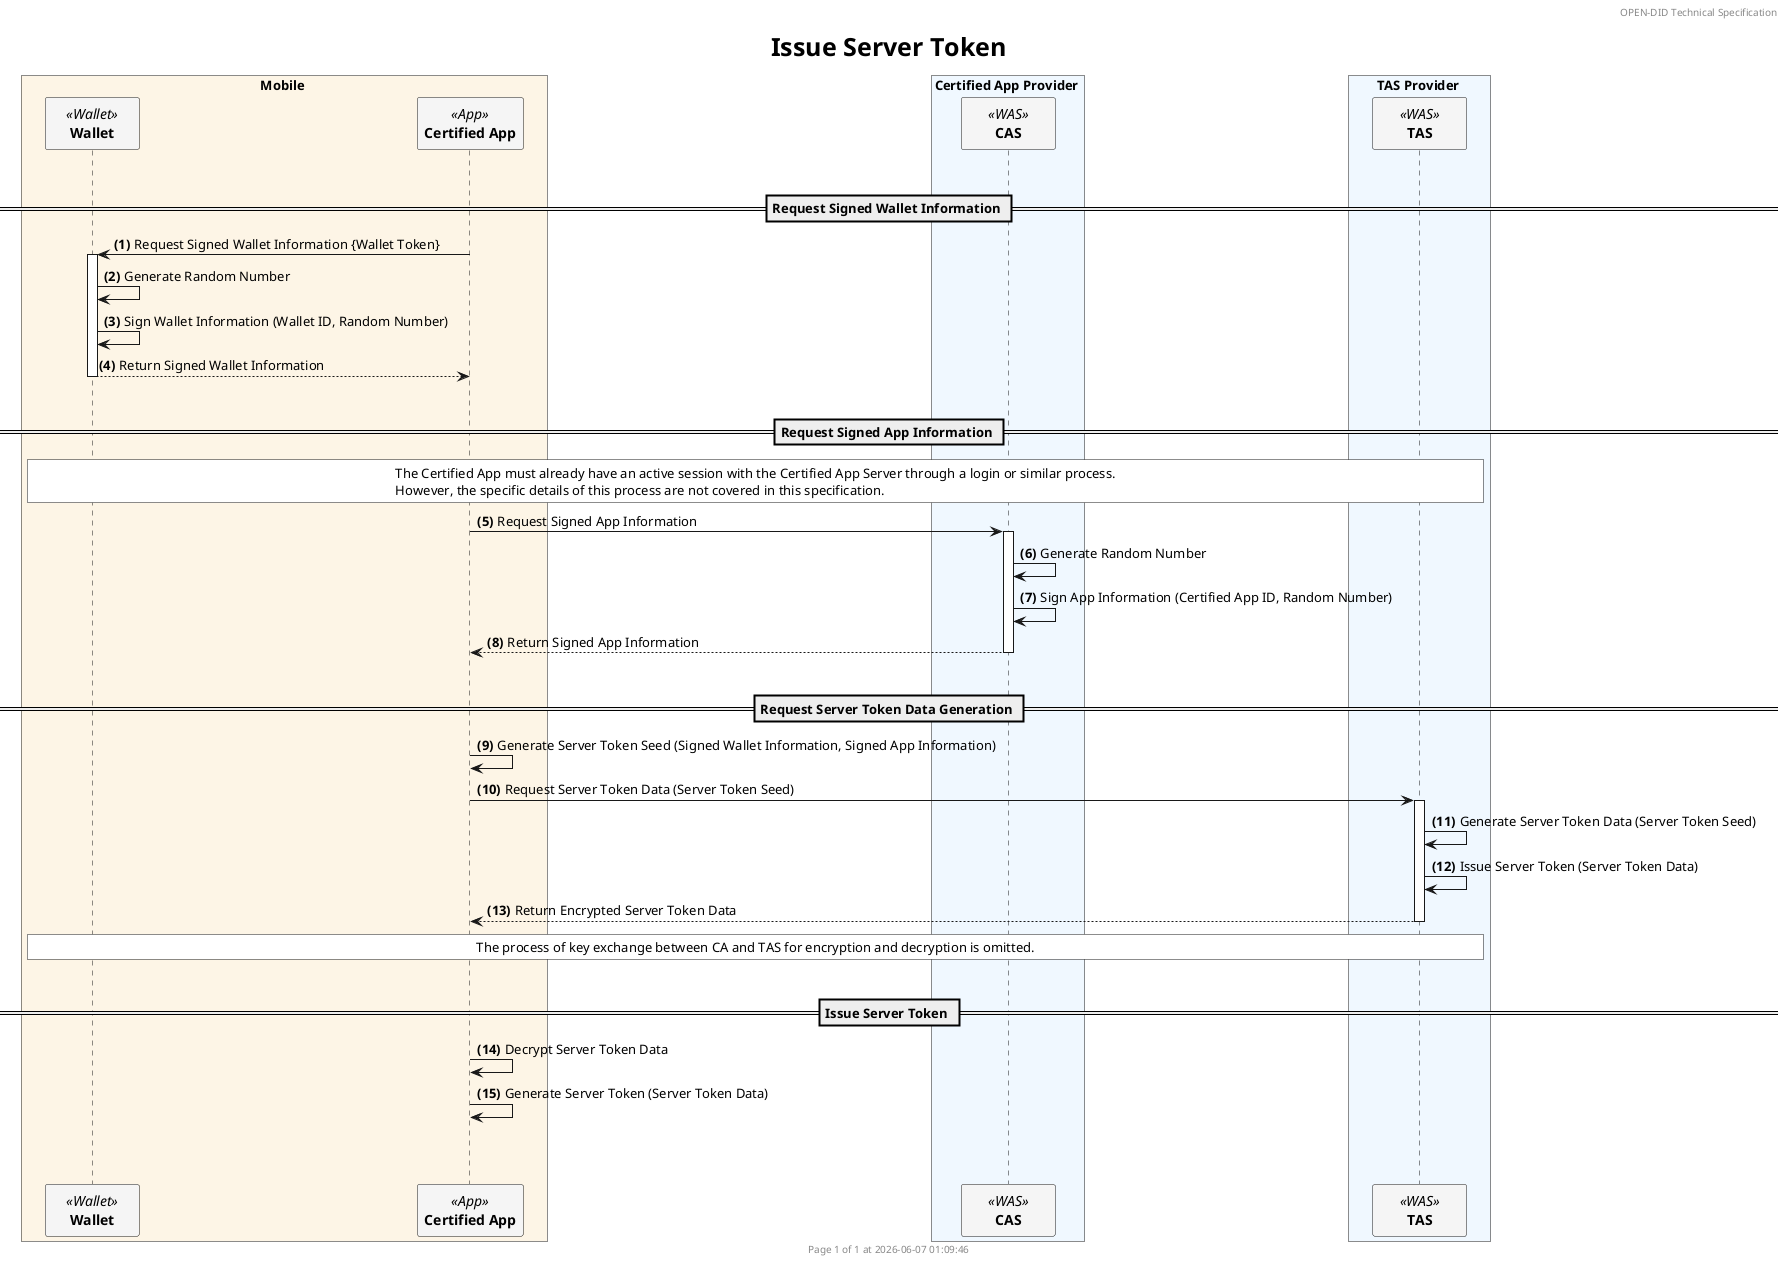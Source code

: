 @startuml issue_server_token_simple

'- - - - - - - - - - - - - - - - - - - - - - - - - - - - - - - - - - - - - - - - - - - - - - - - - - - - - - - - - - -
' Settings
'- - - - - - - - - - - - - - - - - - - - - - - - - - - - - - - - - - - - - - - - - - - - - - - - - - - - - - - - - - -
'=== Header and Footer ===
header OPEN-DID Technical Specification
footer
  	Page %page% of %lastpage% at %date("yyyy-MM-dd hh:mm:ss")
end footer

'=== Title ===
title
	<size:25>Issue Server Token</size>
end title

'=== Options ===
autonumber "<b>(#)</b>"

'=== Participants ===
skinparam ParticipantPadding 20
skinparam BoxPadding 20
skinparam MaxMessageSize 500
skinparam MinClassWidth 80

box Mobile #OldLace
    participant "**Wallet**" as WALLET <<Wallet>> #WhiteSmoke
    participant "**Certified App**" as CA <<App>> #WhiteSmoke    
end box

box Certified App Provider #AliceBlue
    participant "**CAS**" as CAS <<WAS>> #WhiteSmoke
end box

box TAS Provider #AliceBlue
    participant "**TAS**" as TAS <<WAS>> #WhiteSmoke
end box

'- - - - - - - - - - - - - - - - - - - - - - - - - - - - - - - - - - - - - - - - - - - - - - - - - - - - - - - - - - -
' Constants
'- - - - - - - - - - - - - - - - - - - - - - - - - - - - - - - - - - - - - - - - - - - - - - - - - - - - - - - - - - -
!$refdoc = "Refer to separate document"
!$doc = "Refer to data specification document"

'- - - - - - - - - - - - - - - - - - - - - - - - - - - - - - - - - - - - - - - - - - - - - - - - - - - - - - - - - - -
' Content
'- - - - - - - - - - - - - - - - - - - - - - - - - - - - - - - - - - - - - - - - - - - - - - - - - - - - - - - - - - -
||| 

== Request Signed Wallet Information ==
CA -> WALLET ++ : Request Signed Wallet Information {Wallet Token}
WALLET -> WALLET: Generate Random Number
WALLET -> WALLET : Sign Wallet Information (Wallet ID, Random Number)
WALLET --> CA--: Return Signed Wallet Information

||| 
== Request Signed App Information ==
rnote across #white
    The Certified App must already have an active session with the Certified App Server through a login or similar process.
    However, the specific details of this process are not covered in this specification.
end note

CA -> CAS ++ : Request Signed App Information
CAS -> CAS : Generate Random Number
CAS -> CAS : Sign App Information (Certified App ID, Random Number)
CAS --> CA--: Return Signed App Information

||| 
== Request Server Token Data Generation ==
CA -> CA: Generate Server Token Seed (Signed Wallet Information, Signed App Information)

CA -> TAS++ : Request Server Token Data (Server Token Seed)
TAS -> TAS: Generate Server Token Data (Server Token Seed)
TAS -> TAS: Issue Server Token (Server Token Data)
TAS --> CA--: Return Encrypted Server Token Data

rnote across #white
    The process of key exchange between CA and TAS for encryption and decryption is omitted.
end note

||| 
== Issue Server Token ==
CA -> CA: Decrypt Server Token Data
CA -> CA: Generate Server Token (Server Token Data)

||| 
||| 
@enduml
